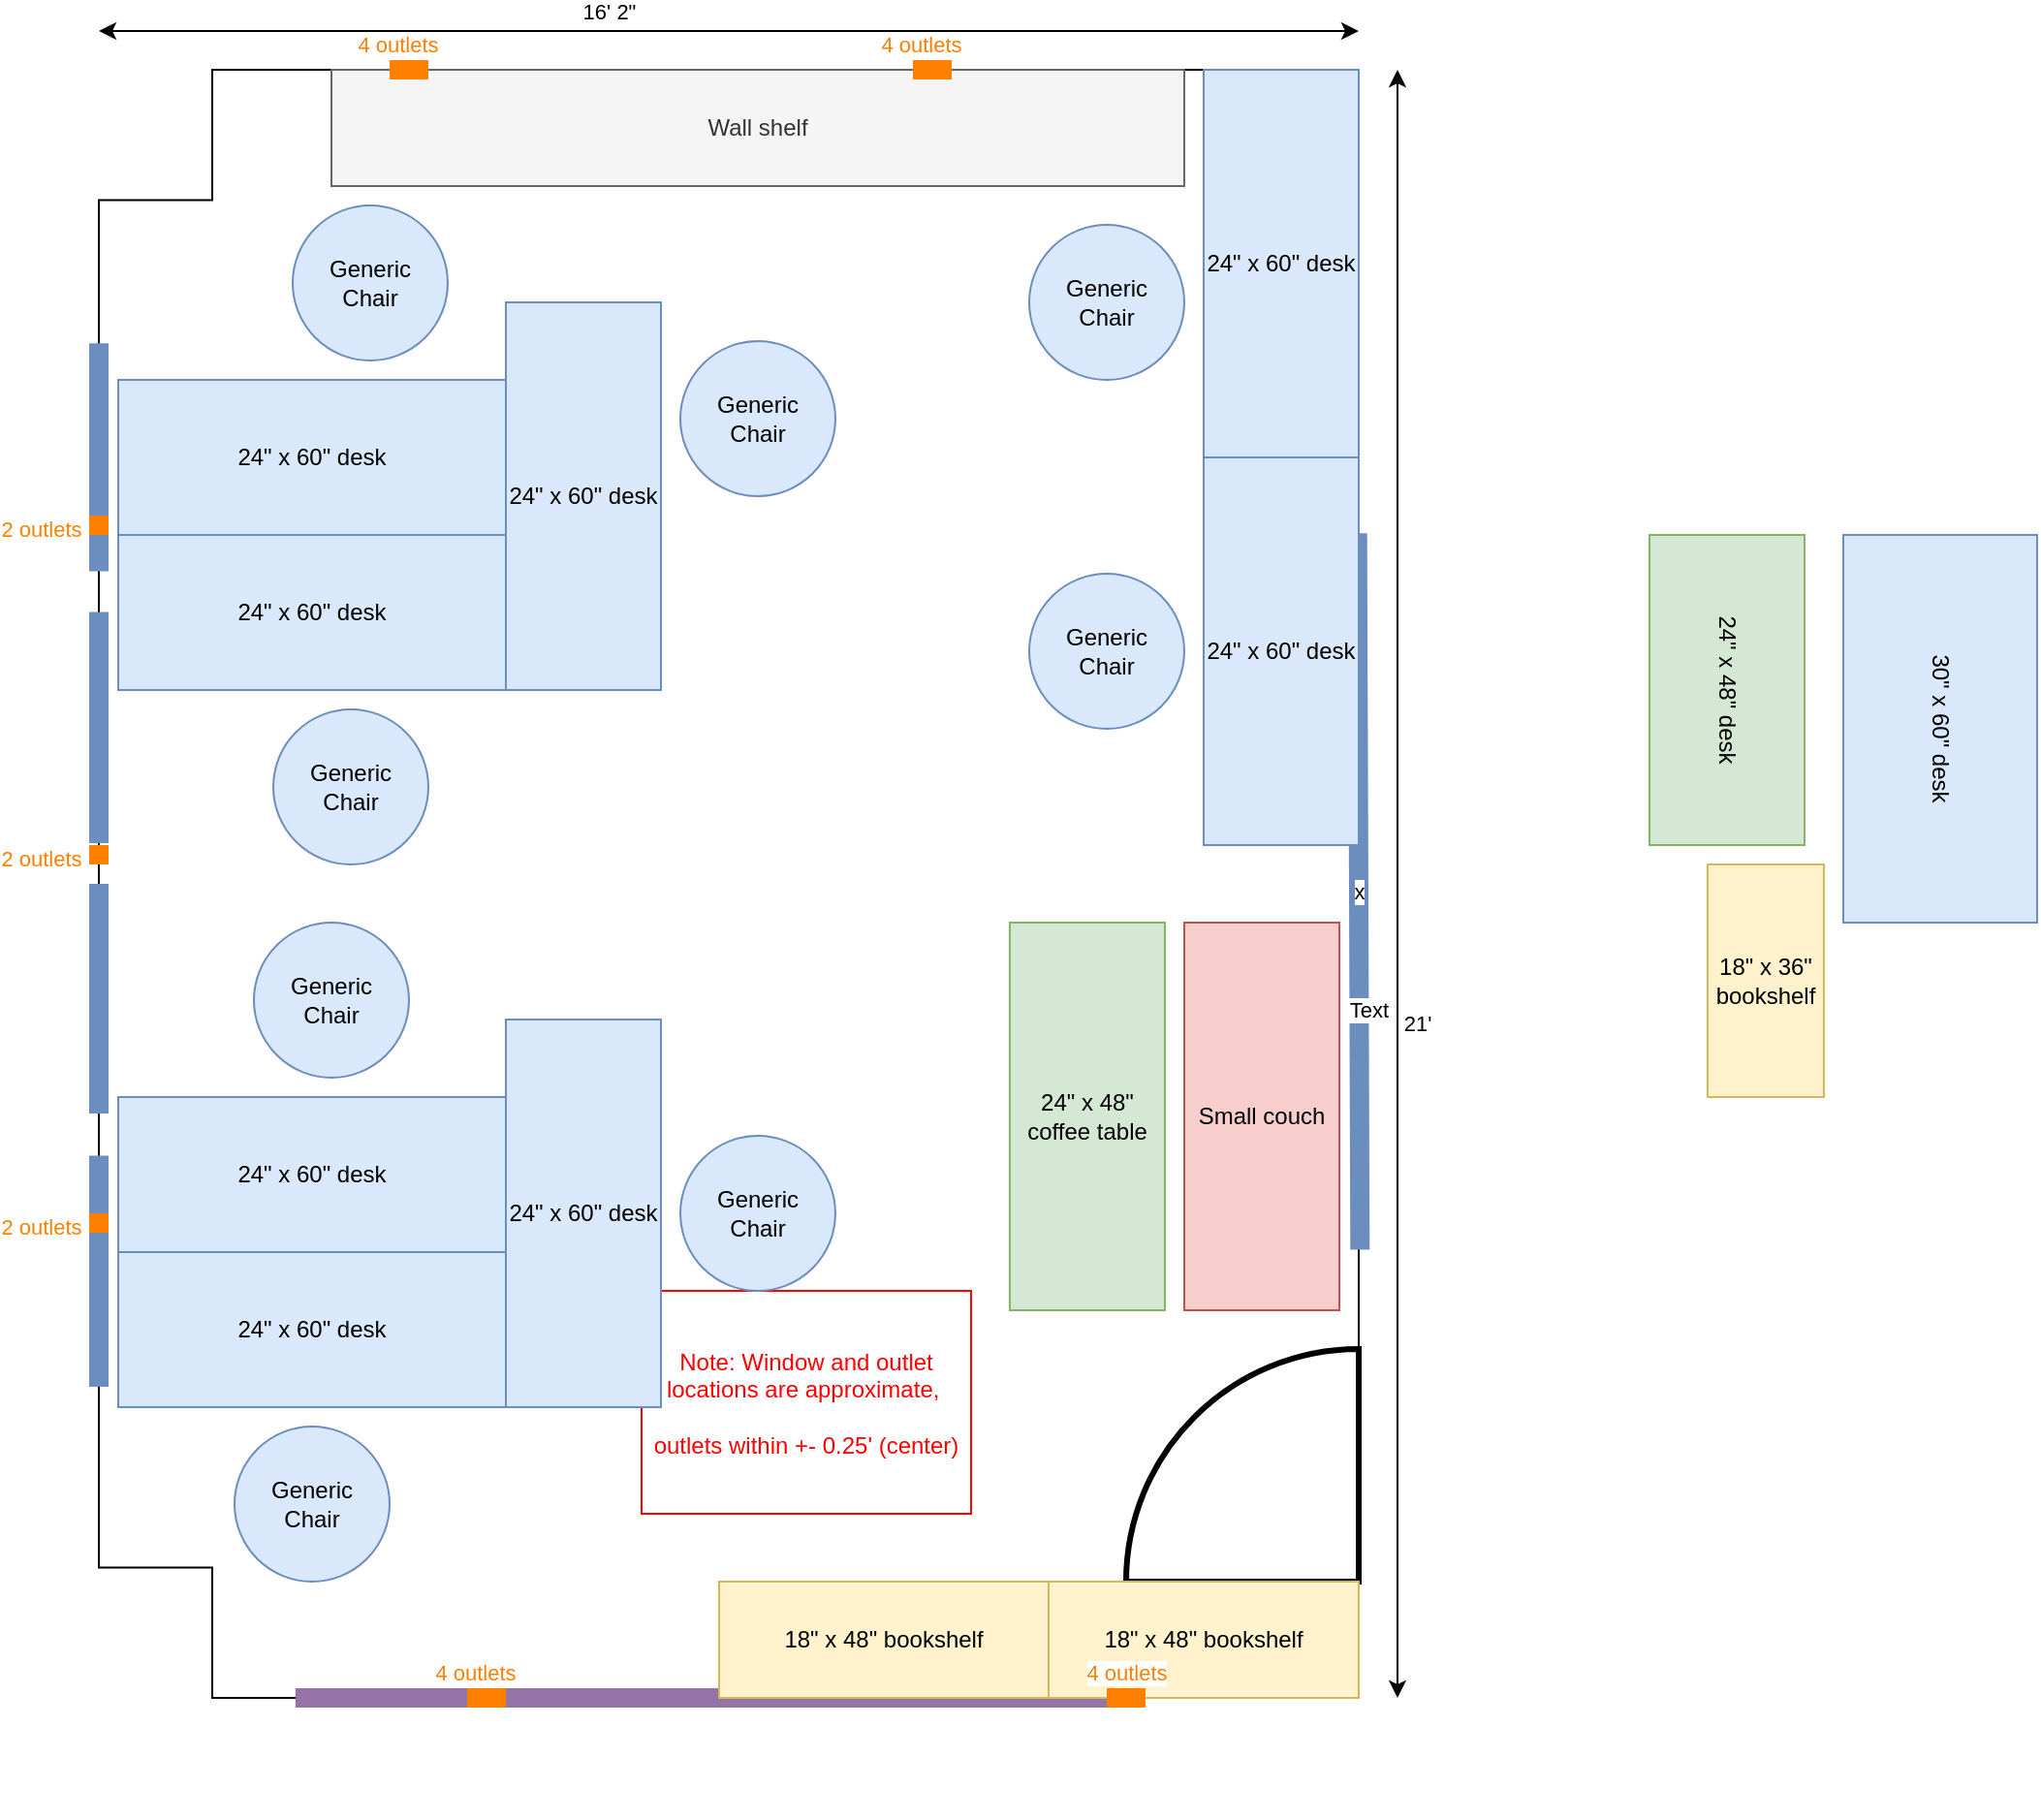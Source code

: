 <mxfile version="20.1.4" type="github"><diagram name="FULL" id="cfkIHiAimT-sdduHXxQH"><mxGraphModel dx="868" dy="492" grid="1" gridSize="10" guides="1" tooltips="1" connect="1" arrows="1" fold="1" page="1" pageScale="1" pageWidth="1500" pageHeight="1500" math="0" shadow="0"><root><mxCell id="ey8v2JyhgUSTHSup6wXb-0"/><mxCell id="ey8v2JyhgUSTHSup6wXb-1" parent="ey8v2JyhgUSTHSup6wXb-0"/><mxCell id="ey8v2JyhgUSTHSup6wXb-2" value="" style="verticalLabelPosition=bottom;verticalAlign=top;html=1;shape=mxgraph.basic.polygon;polyCoords=[[0.91,0],[0.91,0.08],[1,0.08],[1,0.92],[0.91,0.92],[0.91,1],[0,1],[0,0]];polyline=0;rotation=-180;" parent="ey8v2JyhgUSTHSup6wXb-1" vertex="1"><mxGeometry x="320" y="120" width="650" height="840" as="geometry"/></mxCell><mxCell id="ey8v2JyhgUSTHSup6wXb-3" value="x" style="endArrow=none;html=1;rounded=0;fillColor=#dae8fc;strokeColor=#6c8ebf;strokeWidth=10;exitX=0.001;exitY=0.676;exitDx=0;exitDy=0;exitPerimeter=0;entryX=-0.001;entryY=0.236;entryDx=0;entryDy=0;entryPerimeter=0;" parent="ey8v2JyhgUSTHSup6wXb-1" edge="1"><mxGeometry width="50" height="50" relative="1" as="geometry"><mxPoint x="969.35" y="359.16" as="sourcePoint"/><mxPoint x="970.65" y="728.76" as="targetPoint"/></mxGeometry></mxCell><mxCell id="ey8v2JyhgUSTHSup6wXb-4" value="Text" style="edgeLabel;html=1;align=center;verticalAlign=middle;resizable=0;points=[];" parent="ey8v2JyhgUSTHSup6wXb-3" vertex="1" connectable="0"><mxGeometry x="0.33" y="5" relative="1" as="geometry"><mxPoint as="offset"/></mxGeometry></mxCell><mxCell id="ey8v2JyhgUSTHSup6wXb-5" value="" style="endArrow=none;html=1;rounded=0;fillColor=#dae8fc;strokeColor=#6c8ebf;strokeWidth=10;entryX=1;entryY=0.191;entryDx=0;entryDy=0;entryPerimeter=0;exitX=1;exitY=0.333;exitDx=0;exitDy=0;exitPerimeter=0;" parent="ey8v2JyhgUSTHSup6wXb-1" source="ey8v2JyhgUSTHSup6wXb-2" target="ey8v2JyhgUSTHSup6wXb-2" edge="1"><mxGeometry width="50" height="50" relative="1" as="geometry"><mxPoint x="1010" y="400" as="sourcePoint"/><mxPoint x="1010" y="280" as="targetPoint"/></mxGeometry></mxCell><mxCell id="ey8v2JyhgUSTHSup6wXb-6" value="" style="endArrow=none;html=1;rounded=0;fillColor=#dae8fc;strokeColor=#6c8ebf;strokeWidth=10;entryX=1;entryY=0.692;entryDx=0;entryDy=0;entryPerimeter=0;exitX=1;exitY=0.832;exitDx=0;exitDy=0;exitPerimeter=0;" parent="ey8v2JyhgUSTHSup6wXb-1" source="ey8v2JyhgUSTHSup6wXb-2" target="ey8v2JyhgUSTHSup6wXb-2" edge="1"><mxGeometry width="50" height="50" relative="1" as="geometry"><mxPoint x="980" y="820" as="sourcePoint"/><mxPoint x="980" y="700" as="targetPoint"/></mxGeometry></mxCell><mxCell id="ey8v2JyhgUSTHSup6wXb-7" value="" style="endArrow=none;html=1;rounded=0;fillColor=#dae8fc;strokeColor=#6c8ebf;strokeWidth=10;exitX=1;exitY=0.667;exitDx=0;exitDy=0;exitPerimeter=0;entryX=1;entryY=0.525;entryDx=0;entryDy=0;entryPerimeter=0;" parent="ey8v2JyhgUSTHSup6wXb-1" source="ey8v2JyhgUSTHSup6wXb-2" target="ey8v2JyhgUSTHSup6wXb-2" edge="1"><mxGeometry width="50" height="50" relative="1" as="geometry"><mxPoint x="980" y="680" as="sourcePoint"/><mxPoint x="960" y="560" as="targetPoint"/></mxGeometry></mxCell><mxCell id="ey8v2JyhgUSTHSup6wXb-8" value="" style="endArrow=none;html=1;rounded=0;fillColor=#dae8fc;strokeColor=#6c8ebf;strokeWidth=10;exitX=1;exitY=0.5;exitDx=0;exitDy=0;exitPerimeter=0;entryX=1;entryY=0.359;entryDx=0;entryDy=0;entryPerimeter=0;" parent="ey8v2JyhgUSTHSup6wXb-1" source="ey8v2JyhgUSTHSup6wXb-2" target="ey8v2JyhgUSTHSup6wXb-2" edge="1"><mxGeometry width="50" height="50" relative="1" as="geometry"><mxPoint x="980" y="540" as="sourcePoint"/><mxPoint x="980" y="420" as="targetPoint"/></mxGeometry></mxCell><mxCell id="ey8v2JyhgUSTHSup6wXb-9" value="" style="endArrow=none;html=1;rounded=0;fillColor=#e1d5e7;strokeColor=#9673a6;strokeWidth=10;exitX=0.844;exitY=0;exitDx=0;exitDy=0;exitPerimeter=0;entryX=0.198;entryY=0;entryDx=0;entryDy=0;entryPerimeter=0;" parent="ey8v2JyhgUSTHSup6wXb-1" source="ey8v2JyhgUSTHSup6wXb-2" target="ey8v2JyhgUSTHSup6wXb-2" edge="1"><mxGeometry width="50" height="50" relative="1" as="geometry"><mxPoint x="610" y="60" as="sourcePoint"/><mxPoint x="360" y="120" as="targetPoint"/></mxGeometry></mxCell><mxCell id="ey8v2JyhgUSTHSup6wXb-14" value="" style="endArrow=classic;startArrow=classic;html=1;rounded=0;" parent="ey8v2JyhgUSTHSup6wXb-1" edge="1"><mxGeometry width="50" height="50" relative="1" as="geometry"><mxPoint x="320" y="100" as="sourcePoint"/><mxPoint x="970" y="100" as="targetPoint"/></mxGeometry></mxCell><mxCell id="ey8v2JyhgUSTHSup6wXb-15" value="16' 2&quot;" style="edgeLabel;html=1;align=center;verticalAlign=middle;resizable=0;points=[];" parent="ey8v2JyhgUSTHSup6wXb-14" vertex="1" connectable="0"><mxGeometry x="-0.193" y="3" relative="1" as="geometry"><mxPoint y="-7" as="offset"/></mxGeometry></mxCell><mxCell id="ey8v2JyhgUSTHSup6wXb-16" value="" style="endArrow=classic;startArrow=classic;html=1;rounded=0;" parent="ey8v2JyhgUSTHSup6wXb-1" edge="1"><mxGeometry width="50" height="50" relative="1" as="geometry"><mxPoint x="990" y="960" as="sourcePoint"/><mxPoint x="990" y="120" as="targetPoint"/></mxGeometry></mxCell><mxCell id="ey8v2JyhgUSTHSup6wXb-17" value="21'" style="edgeLabel;html=1;align=center;verticalAlign=middle;resizable=0;points=[];" parent="ey8v2JyhgUSTHSup6wXb-16" vertex="1" connectable="0"><mxGeometry x="-0.193" y="3" relative="1" as="geometry"><mxPoint x="13" y="-9" as="offset"/></mxGeometry></mxCell><mxCell id="6NHNc_8Rr3skhuq6CxOa-43" value="" style="verticalLabelPosition=bottom;verticalAlign=top;html=1;shape=mxgraph.basic.pie;startAngle=0;endAngle=0.25;strokeColor=#000000;shadow=0;strokeWidth=3;rotation=-90;" parent="ey8v2JyhgUSTHSup6wXb-1" vertex="1"><mxGeometry x="850" y="780" width="240" height="240" as="geometry"/></mxCell><mxCell id="ey8v2JyhgUSTHSup6wXb-40" value="Windows" parent="ey8v2JyhgUSTHSup6wXb-0"/><mxCell id="6NHNc_8Rr3skhuq6CxOa-24" value="Annotations" parent="ey8v2JyhgUSTHSup6wXb-0"/><mxCell id="6NHNc_8Rr3skhuq6CxOa-25" value="Note: Window and outlet locations are approximate,&amp;nbsp;&lt;br&gt;&lt;br&gt;outlets within +- 0.25' (center)" style="text;html=1;strokeColor=#FF0000;fillColor=none;align=center;verticalAlign=middle;whiteSpace=wrap;rounded=0;fontColor=#FF0000;" parent="6NHNc_8Rr3skhuq6CxOa-24" vertex="1"><mxGeometry x="600" y="750" width="170" height="115" as="geometry"/></mxCell><mxCell id="6NHNc_8Rr3skhuq6CxOa-42" value="Perimeter furniture" parent="ey8v2JyhgUSTHSup6wXb-0" visible="0"/><mxCell id="SyPgG_GoIG9ut0w4v-rR-0" value="Tan rectangular" style="rounded=0;whiteSpace=wrap;html=1;rotation=0;fillColor=#dae8fc;strokeColor=#6c8ebf;direction=south;" parent="6NHNc_8Rr3skhuq6CxOa-42" vertex="1"><mxGeometry x="330" y="610" width="80" height="200" as="geometry"/></mxCell><mxCell id="SyPgG_GoIG9ut0w4v-rR-1" value="Tan rounded end" style="rounded=0;whiteSpace=wrap;html=1;rotation=0;fillColor=#dae8fc;strokeColor=#6c8ebf;direction=north;" parent="6NHNc_8Rr3skhuq6CxOa-42" vertex="1"><mxGeometry x="330" y="410" width="80" height="200" as="geometry"/></mxCell><mxCell id="SyPgG_GoIG9ut0w4v-rR-2" value="White desk" style="rounded=0;whiteSpace=wrap;html=1;rotation=0;fillColor=#dae8fc;strokeColor=#6c8ebf;" parent="6NHNc_8Rr3skhuq6CxOa-42" vertex="1"><mxGeometry x="420" y="120" width="200" height="80" as="geometry"/></mxCell><mxCell id="SyPgG_GoIG9ut0w4v-rR-3" value="White desk" style="rounded=0;whiteSpace=wrap;html=1;rotation=0;fillColor=#dae8fc;strokeColor=#6c8ebf;direction=south;" parent="6NHNc_8Rr3skhuq6CxOa-42" vertex="1"><mxGeometry x="880" y="360" width="80" height="200" as="geometry"/></mxCell><mxCell id="SyPgG_GoIG9ut0w4v-rR-4" value="Tan rounded end" style="rounded=0;whiteSpace=wrap;html=1;rotation=0;fillColor=#dae8fc;strokeColor=#6c8ebf;direction=north;" parent="6NHNc_8Rr3skhuq6CxOa-42" vertex="1"><mxGeometry x="880" y="570" width="80" height="200" as="geometry"/></mxCell><mxCell id="SyPgG_GoIG9ut0w4v-rR-5" value="Tan rectangular" style="rounded=0;whiteSpace=wrap;html=1;rotation=0;fillColor=#dae8fc;strokeColor=#6c8ebf;direction=north;" parent="6NHNc_8Rr3skhuq6CxOa-42" vertex="1"><mxGeometry x="330" y="210" width="80" height="200" as="geometry"/></mxCell><mxCell id="SyPgG_GoIG9ut0w4v-rR-6" value="White desk" style="rounded=0;whiteSpace=wrap;html=1;rotation=0;fillColor=#dae8fc;strokeColor=#6c8ebf;" parent="6NHNc_8Rr3skhuq6CxOa-42" vertex="1"><mxGeometry x="770" y="270" width="200" height="80" as="geometry"/></mxCell><mxCell id="SyPgG_GoIG9ut0w4v-rR-8" value="Tan extra-long" style="rounded=0;whiteSpace=wrap;html=1;rotation=0;fillColor=#dae8fc;strokeColor=#6c8ebf;" parent="6NHNc_8Rr3skhuq6CxOa-42" vertex="1"><mxGeometry x="400" y="870" width="360" height="80" as="geometry"/></mxCell><mxCell id="8DxBXr2Dj_teXoaysnRo-0" value="18&quot; x 48&quot; bookshelf" style="rounded=0;whiteSpace=wrap;html=1;fillColor=#fff2cc;strokeColor=#d6b656;direction=west;" parent="6NHNc_8Rr3skhuq6CxOa-42" vertex="1"><mxGeometry x="810" y="900" width="160" height="60" as="geometry"/></mxCell><mxCell id="8DxBXr2Dj_teXoaysnRo-1" value="Tan short" style="rounded=0;whiteSpace=wrap;html=1;rotation=0;fillColor=#dae8fc;strokeColor=#6c8ebf;" parent="6NHNc_8Rr3skhuq6CxOa-42" vertex="1"><mxGeometry x="550" y="480" width="160" height="80" as="geometry"/></mxCell><mxCell id="md4eb73bnx5T6eNj7xSm-1" value="Remove" parent="ey8v2JyhgUSTHSup6wXb-0" visible="0"/><mxCell id="md4eb73bnx5T6eNj7xSm-2" value="Wall shelf" style="rounded=0;whiteSpace=wrap;html=1;fillColor=#f5f5f5;strokeColor=#666666;fontColor=#333333;" parent="md4eb73bnx5T6eNj7xSm-1" vertex="1"><mxGeometry x="440" y="120" width="440" height="60" as="geometry"/></mxCell><mxCell id="md4eb73bnx5T6eNj7xSm-3" value="Minifridge" style="rounded=0;whiteSpace=wrap;html=1;fillColor=#f5f5f5;strokeColor=#666666;fontColor=#333333;" parent="md4eb73bnx5T6eNj7xSm-1" vertex="1"><mxGeometry x="720" y="280" width="40" height="60" as="geometry"/></mxCell><mxCell id="md4eb73bnx5T6eNj7xSm-4" value="Whiteboard" style="rounded=0;whiteSpace=wrap;html=1;fillColor=#f5f5f5;strokeColor=#666666;fontColor=#333333;" parent="md4eb73bnx5T6eNj7xSm-1" vertex="1"><mxGeometry x="1100" y="360" width="10" height="200" as="geometry"/></mxCell><mxCell id="md4eb73bnx5T6eNj7xSm-7" value="Whiteboard" style="rounded=0;whiteSpace=wrap;html=1;fillColor=#f5f5f5;strokeColor=#666666;fontColor=#333333;" parent="md4eb73bnx5T6eNj7xSm-1" vertex="1"><mxGeometry x="1070" y="360" width="10" height="120" as="geometry"/></mxCell><mxCell id="ey8v2JyhgUSTHSup6wXb-42" value="Alt 3+3+2 furniture" parent="ey8v2JyhgUSTHSup6wXb-0"/><mxCell id="6NHNc_8Rr3skhuq6CxOa-0" value="24&quot; x 60&quot; desk" style="rounded=0;whiteSpace=wrap;html=1;rotation=0;fillColor=#dae8fc;strokeColor=#6c8ebf;" parent="ey8v2JyhgUSTHSup6wXb-42" vertex="1"><mxGeometry x="330" y="730" width="200" height="80" as="geometry"/></mxCell><mxCell id="6NHNc_8Rr3skhuq6CxOa-1" value="18&quot; x 48&quot; bookshelf" style="rounded=0;whiteSpace=wrap;html=1;fillColor=#fff2cc;strokeColor=#d6b656;" parent="ey8v2JyhgUSTHSup6wXb-42" vertex="1"><mxGeometry x="810" y="900" width="160" height="60" as="geometry"/></mxCell><mxCell id="6NHNc_8Rr3skhuq6CxOa-2" value="Small couch" style="rounded=0;whiteSpace=wrap;html=1;strokeColor=#b85450;fillColor=#f8cecc;direction=west;" parent="ey8v2JyhgUSTHSup6wXb-42" vertex="1"><mxGeometry x="880" y="560" width="80" height="200" as="geometry"/></mxCell><mxCell id="6NHNc_8Rr3skhuq6CxOa-3" value="24&quot; x 60&quot; desk" style="rounded=0;whiteSpace=wrap;html=1;rotation=0;fillColor=#dae8fc;strokeColor=#6c8ebf;direction=west;" parent="ey8v2JyhgUSTHSup6wXb-42" vertex="1"><mxGeometry x="330" y="650" width="200" height="80" as="geometry"/></mxCell><mxCell id="6NHNc_8Rr3skhuq6CxOa-4" value="24&quot; x 60&quot; desk" style="rounded=0;whiteSpace=wrap;html=1;rotation=0;fillColor=#dae8fc;strokeColor=#6c8ebf;" parent="ey8v2JyhgUSTHSup6wXb-42" vertex="1"><mxGeometry x="330" y="280" width="200" height="80" as="geometry"/></mxCell><mxCell id="6NHNc_8Rr3skhuq6CxOa-5" value="24&quot; x 60&quot; desk" style="rounded=0;whiteSpace=wrap;html=1;rotation=0;fillColor=#dae8fc;strokeColor=#6c8ebf;direction=south;" parent="ey8v2JyhgUSTHSup6wXb-42" vertex="1"><mxGeometry x="890" y="120" width="80" height="200" as="geometry"/></mxCell><mxCell id="6NHNc_8Rr3skhuq6CxOa-6" value="24&quot; x 60&quot; desk" style="rounded=0;whiteSpace=wrap;html=1;rotation=0;fillColor=#dae8fc;strokeColor=#6c8ebf;direction=west;" parent="ey8v2JyhgUSTHSup6wXb-42" vertex="1"><mxGeometry x="330" y="360" width="200" height="80" as="geometry"/></mxCell><mxCell id="6NHNc_8Rr3skhuq6CxOa-7" value="Generic &lt;br&gt;Chair" style="ellipse;whiteSpace=wrap;html=1;fillColor=#dae8fc;strokeColor=#6c8ebf;" parent="ey8v2JyhgUSTHSup6wXb-42" vertex="1"><mxGeometry x="390" y="820" width="80" height="80" as="geometry"/></mxCell><mxCell id="6NHNc_8Rr3skhuq6CxOa-8" value="Generic &lt;br&gt;Chair" style="ellipse;whiteSpace=wrap;html=1;fillColor=#dae8fc;strokeColor=#6c8ebf;" parent="ey8v2JyhgUSTHSup6wXb-42" vertex="1"><mxGeometry x="400" y="560" width="80" height="80" as="geometry"/></mxCell><mxCell id="6NHNc_8Rr3skhuq6CxOa-9" value="Generic &lt;br&gt;Chair" style="ellipse;whiteSpace=wrap;html=1;fillColor=#dae8fc;strokeColor=#6c8ebf;" parent="ey8v2JyhgUSTHSup6wXb-42" vertex="1"><mxGeometry x="410" y="450" width="80" height="80" as="geometry"/></mxCell><mxCell id="6NHNc_8Rr3skhuq6CxOa-10" value="Generic &lt;br&gt;Chair" style="ellipse;whiteSpace=wrap;html=1;fillColor=#dae8fc;strokeColor=#6c8ebf;" parent="ey8v2JyhgUSTHSup6wXb-42" vertex="1"><mxGeometry x="420" y="190" width="80" height="80" as="geometry"/></mxCell><mxCell id="6NHNc_8Rr3skhuq6CxOa-11" value="24&quot; x 60&quot; desk" style="rounded=0;whiteSpace=wrap;html=1;rotation=0;fillColor=#dae8fc;strokeColor=#6c8ebf;direction=south;" parent="ey8v2JyhgUSTHSup6wXb-42" vertex="1"><mxGeometry x="530" y="240" width="80" height="200" as="geometry"/></mxCell><mxCell id="6NHNc_8Rr3skhuq6CxOa-12" value="Generic &lt;br&gt;Chair" style="ellipse;whiteSpace=wrap;html=1;fillColor=#dae8fc;strokeColor=#6c8ebf;" parent="ey8v2JyhgUSTHSup6wXb-42" vertex="1"><mxGeometry x="800" y="200" width="80" height="80" as="geometry"/></mxCell><mxCell id="6NHNc_8Rr3skhuq6CxOa-13" value="Generic &lt;br&gt;Chair" style="ellipse;whiteSpace=wrap;html=1;fillColor=#dae8fc;strokeColor=#6c8ebf;" parent="ey8v2JyhgUSTHSup6wXb-42" vertex="1"><mxGeometry x="620" y="260" width="80" height="80" as="geometry"/></mxCell><mxCell id="6NHNc_8Rr3skhuq6CxOa-14" value="24&quot; x 48&quot; coffee table" style="rounded=0;whiteSpace=wrap;html=1;rotation=0;fillColor=#d5e8d4;strokeColor=#82b366;direction=south;" parent="ey8v2JyhgUSTHSup6wXb-42" vertex="1"><mxGeometry x="790" y="560" width="80" height="200" as="geometry"/></mxCell><mxCell id="6NHNc_8Rr3skhuq6CxOa-15" value="24&quot; x 60&quot; desk" style="rounded=0;whiteSpace=wrap;html=1;rotation=0;fillColor=#dae8fc;strokeColor=#6c8ebf;direction=south;" parent="ey8v2JyhgUSTHSup6wXb-42" vertex="1"><mxGeometry x="530" y="610" width="80" height="200" as="geometry"/></mxCell><mxCell id="6NHNc_8Rr3skhuq6CxOa-16" value="Generic &lt;br&gt;Chair" style="ellipse;whiteSpace=wrap;html=1;fillColor=#dae8fc;strokeColor=#6c8ebf;" parent="ey8v2JyhgUSTHSup6wXb-42" vertex="1"><mxGeometry x="620" y="670" width="80" height="80" as="geometry"/></mxCell><mxCell id="6NHNc_8Rr3skhuq6CxOa-17" value="24&quot; x 60&quot; desk" style="rounded=0;whiteSpace=wrap;html=1;rotation=0;fillColor=#dae8fc;strokeColor=#6c8ebf;direction=south;" parent="ey8v2JyhgUSTHSup6wXb-42" vertex="1"><mxGeometry x="890" y="320" width="80" height="200" as="geometry"/></mxCell><mxCell id="6NHNc_8Rr3skhuq6CxOa-18" value="Generic &lt;br&gt;Chair" style="ellipse;whiteSpace=wrap;html=1;fillColor=#dae8fc;strokeColor=#6c8ebf;" parent="ey8v2JyhgUSTHSup6wXb-42" vertex="1"><mxGeometry x="800" y="380" width="80" height="80" as="geometry"/></mxCell><mxCell id="6NHNc_8Rr3skhuq6CxOa-19" value="18&quot; x 48&quot; bookshelf" style="rounded=0;whiteSpace=wrap;html=1;fillColor=#fff2cc;strokeColor=#d6b656;direction=west;" parent="ey8v2JyhgUSTHSup6wXb-42" vertex="1"><mxGeometry x="640" y="900" width="170" height="60" as="geometry"/></mxCell><mxCell id="6NHNc_8Rr3skhuq6CxOa-20" value="24&quot; x 48&quot; desk" style="rounded=0;whiteSpace=wrap;html=1;rotation=90;fillColor=#d5e8d4;strokeColor=#82b366;" parent="ey8v2JyhgUSTHSup6wXb-42" vertex="1"><mxGeometry x="1080" y="400" width="160" height="80" as="geometry"/></mxCell><mxCell id="6NHNc_8Rr3skhuq6CxOa-21" value="30&quot; x 60&quot; desk" style="rounded=0;whiteSpace=wrap;html=1;rotation=90;fillColor=#dae8fc;strokeColor=#6c8ebf;" parent="ey8v2JyhgUSTHSup6wXb-42" vertex="1"><mxGeometry x="1170" y="410" width="200" height="100" as="geometry"/></mxCell><mxCell id="6NHNc_8Rr3skhuq6CxOa-22" value="18&quot; x 36&quot; bookshelf" style="rounded=0;whiteSpace=wrap;html=1;fillColor=#fff2cc;strokeColor=#d6b656;direction=south;" parent="ey8v2JyhgUSTHSup6wXb-42" vertex="1"><mxGeometry x="1150" y="530" width="60" height="120" as="geometry"/></mxCell><mxCell id="6NHNc_8Rr3skhuq6CxOa-23" value="Wall shelf" style="rounded=0;whiteSpace=wrap;html=1;fillColor=#f5f5f5;strokeColor=#666666;fontColor=#333333;" parent="ey8v2JyhgUSTHSup6wXb-42" vertex="1"><mxGeometry x="440" y="120" width="440" height="60" as="geometry"/></mxCell><mxCell id="lkfWC7q_pBs8bp8PAqy5-0" value="Proposed 2+2+2" parent="ey8v2JyhgUSTHSup6wXb-0" visible="0"/><mxCell id="lkfWC7q_pBs8bp8PAqy5-1" value="18&quot; x48&quot; bookshelf" style="rounded=0;whiteSpace=wrap;html=1;fillColor=#fff2cc;strokeColor=#d6b656;direction=west;" parent="lkfWC7q_pBs8bp8PAqy5-0" vertex="1"><mxGeometry x="800" y="490" width="160" height="60" as="geometry"/></mxCell><mxCell id="lkfWC7q_pBs8bp8PAqy5-2" value="18&quot; x 48&quot; bookshelf" style="rounded=0;whiteSpace=wrap;html=1;fillColor=#fff2cc;strokeColor=#d6b656;" parent="lkfWC7q_pBs8bp8PAqy5-0" vertex="1"><mxGeometry x="800" y="900" width="170" height="60" as="geometry"/></mxCell><mxCell id="lkfWC7q_pBs8bp8PAqy5-3" value="Small couch" style="rounded=0;whiteSpace=wrap;html=1;strokeColor=#b85450;fillColor=#f8cecc;direction=west;" parent="lkfWC7q_pBs8bp8PAqy5-0" vertex="1"><mxGeometry x="880" y="560" width="80" height="200" as="geometry"/></mxCell><mxCell id="lkfWC7q_pBs8bp8PAqy5-4" value="24&quot; x 60&quot; desk" style="rounded=0;whiteSpace=wrap;html=1;rotation=0;fillColor=#dae8fc;strokeColor=#6c8ebf;direction=east;" parent="lkfWC7q_pBs8bp8PAqy5-0" vertex="1"><mxGeometry x="330" y="585" width="200" height="80" as="geometry"/></mxCell><mxCell id="lkfWC7q_pBs8bp8PAqy5-5" value="24&quot; x 60&quot; desk" style="rounded=0;whiteSpace=wrap;html=1;rotation=0;fillColor=#dae8fc;strokeColor=#6c8ebf;direction=south;" parent="lkfWC7q_pBs8bp8PAqy5-0" vertex="1"><mxGeometry x="710" y="120" width="80" height="200" as="geometry"/></mxCell><mxCell id="lkfWC7q_pBs8bp8PAqy5-6" value="24&quot; x 60&quot; desk" style="rounded=0;whiteSpace=wrap;html=1;rotation=0;fillColor=#dae8fc;strokeColor=#6c8ebf;direction=north;" parent="lkfWC7q_pBs8bp8PAqy5-0" vertex="1"><mxGeometry x="790" y="120" width="80" height="200" as="geometry"/></mxCell><mxCell id="lkfWC7q_pBs8bp8PAqy5-7" value="Generic &lt;br&gt;Chair" style="ellipse;whiteSpace=wrap;html=1;fillColor=#dae8fc;strokeColor=#6c8ebf;" parent="lkfWC7q_pBs8bp8PAqy5-0" vertex="1"><mxGeometry x="390" y="745" width="80" height="80" as="geometry"/></mxCell><mxCell id="lkfWC7q_pBs8bp8PAqy5-8" value="Generic &lt;br&gt;Chair" style="ellipse;whiteSpace=wrap;html=1;fillColor=#dae8fc;strokeColor=#6c8ebf;" parent="lkfWC7q_pBs8bp8PAqy5-0" vertex="1"><mxGeometry x="390" y="505" width="80" height="80" as="geometry"/></mxCell><mxCell id="lkfWC7q_pBs8bp8PAqy5-9" value="Generic &lt;br&gt;Chair" style="ellipse;whiteSpace=wrap;html=1;fillColor=#dae8fc;strokeColor=#6c8ebf;" parent="lkfWC7q_pBs8bp8PAqy5-0" vertex="1"><mxGeometry x="630" y="180" width="80" height="80" as="geometry"/></mxCell><mxCell id="lkfWC7q_pBs8bp8PAqy5-10" value="24&quot; x 48&quot; coffee table" style="rounded=0;whiteSpace=wrap;html=1;rotation=0;fillColor=#d5e8d4;strokeColor=#82b366;direction=south;" parent="lkfWC7q_pBs8bp8PAqy5-0" vertex="1"><mxGeometry x="790" y="560" width="80" height="200" as="geometry"/></mxCell><mxCell id="lkfWC7q_pBs8bp8PAqy5-12" value="24&quot; x 60&quot; desk" style="rounded=0;whiteSpace=wrap;html=1;rotation=0;fillColor=#dae8fc;strokeColor=#6c8ebf;direction=west;" parent="lkfWC7q_pBs8bp8PAqy5-0" vertex="1"><mxGeometry x="330" y="665" width="200" height="80" as="geometry"/></mxCell><mxCell id="lkfWC7q_pBs8bp8PAqy5-14" value="Generic &lt;br&gt;Chair" style="ellipse;whiteSpace=wrap;html=1;fillColor=#dae8fc;strokeColor=#6c8ebf;" parent="lkfWC7q_pBs8bp8PAqy5-0" vertex="1"><mxGeometry x="870" y="180" width="80" height="80" as="geometry"/></mxCell><mxCell id="lkfWC7q_pBs8bp8PAqy5-15" value="24&quot; x 60&quot; desk" style="rounded=0;whiteSpace=wrap;html=1;rotation=0;fillColor=#dae8fc;strokeColor=#6c8ebf;" parent="lkfWC7q_pBs8bp8PAqy5-0" vertex="1"><mxGeometry x="330" y="300" width="200" height="80" as="geometry"/></mxCell><mxCell id="lkfWC7q_pBs8bp8PAqy5-16" value="24&quot; x 60&quot; desk" style="rounded=0;whiteSpace=wrap;html=1;rotation=0;fillColor=#dae8fc;strokeColor=#6c8ebf;direction=west;" parent="lkfWC7q_pBs8bp8PAqy5-0" vertex="1"><mxGeometry x="330" y="220" width="200" height="80" as="geometry"/></mxCell><mxCell id="lkfWC7q_pBs8bp8PAqy5-17" value="Generic &lt;br&gt;Chair" style="ellipse;whiteSpace=wrap;html=1;fillColor=#dae8fc;strokeColor=#6c8ebf;" parent="lkfWC7q_pBs8bp8PAqy5-0" vertex="1"><mxGeometry x="390" y="380" width="80" height="80" as="geometry"/></mxCell><mxCell id="lkfWC7q_pBs8bp8PAqy5-18" value="Generic &lt;br&gt;Chair" style="ellipse;whiteSpace=wrap;html=1;fillColor=#dae8fc;strokeColor=#6c8ebf;" parent="lkfWC7q_pBs8bp8PAqy5-0" vertex="1"><mxGeometry x="390" y="140" width="80" height="80" as="geometry"/></mxCell><mxCell id="lkfWC7q_pBs8bp8PAqy5-19" value="24&quot; x 60&quot; desk&lt;br&gt;(flex?)" style="rounded=0;whiteSpace=wrap;html=1;rotation=0;direction=east;fillColor=#FFFFFF;strokeColor=#6c8ebf;" parent="lkfWC7q_pBs8bp8PAqy5-0" vertex="1"><mxGeometry x="390" y="870" width="200" height="80" as="geometry"/></mxCell><mxCell id="lkfWC7q_pBs8bp8PAqy5-20" value="24&quot; x 60&quot; desk&lt;br&gt;(flex?)" style="rounded=0;whiteSpace=wrap;html=1;rotation=0;direction=east;fillColor=#FFFFFF;strokeColor=#6c8ebf;" parent="lkfWC7q_pBs8bp8PAqy5-0" vertex="1"><mxGeometry x="590" y="870" width="200" height="80" as="geometry"/></mxCell><mxCell id="vNGhFJvk4hw9cwev_HnV-0" value="Proposed 3+3+2" parent="ey8v2JyhgUSTHSup6wXb-0" visible="0"/><mxCell id="vNGhFJvk4hw9cwev_HnV-1" value="18&quot; x48&quot; bookshelf" style="rounded=0;whiteSpace=wrap;html=1;fillColor=#fff2cc;strokeColor=#d6b656;direction=west;" parent="vNGhFJvk4hw9cwev_HnV-0" vertex="1"><mxGeometry x="800" y="500" width="160" height="60" as="geometry"/></mxCell><mxCell id="vNGhFJvk4hw9cwev_HnV-2" value="18&quot; x 48&quot; bookshelf" style="rounded=0;whiteSpace=wrap;html=1;fillColor=#fff2cc;strokeColor=#d6b656;" parent="vNGhFJvk4hw9cwev_HnV-0" vertex="1"><mxGeometry x="800" y="900" width="170" height="60" as="geometry"/></mxCell><mxCell id="vNGhFJvk4hw9cwev_HnV-3" value="Small couch" style="rounded=0;whiteSpace=wrap;html=1;strokeColor=#b85450;fillColor=#f8cecc;direction=west;" parent="vNGhFJvk4hw9cwev_HnV-0" vertex="1"><mxGeometry x="880" y="560" width="80" height="200" as="geometry"/></mxCell><mxCell id="vNGhFJvk4hw9cwev_HnV-4" value="24&quot; x 60&quot; desk" style="rounded=0;whiteSpace=wrap;html=1;rotation=0;fillColor=#dae8fc;strokeColor=#6c8ebf;direction=east;" parent="vNGhFJvk4hw9cwev_HnV-0" vertex="1"><mxGeometry x="330" y="620" width="200" height="80" as="geometry"/></mxCell><mxCell id="vNGhFJvk4hw9cwev_HnV-5" value="24&quot; x 60&quot; desk" style="rounded=0;whiteSpace=wrap;html=1;rotation=0;fillColor=#dae8fc;strokeColor=#6c8ebf;direction=south;" parent="vNGhFJvk4hw9cwev_HnV-0" vertex="1"><mxGeometry x="730" y="120" width="80" height="200" as="geometry"/></mxCell><mxCell id="vNGhFJvk4hw9cwev_HnV-6" value="24&quot; x 60&quot; desk" style="rounded=0;whiteSpace=wrap;html=1;rotation=0;fillColor=#dae8fc;strokeColor=#6c8ebf;direction=north;" parent="vNGhFJvk4hw9cwev_HnV-0" vertex="1"><mxGeometry x="810" y="120" width="80" height="200" as="geometry"/></mxCell><mxCell id="vNGhFJvk4hw9cwev_HnV-7" value="Generic &lt;br&gt;Chair" style="ellipse;whiteSpace=wrap;html=1;fillColor=#dae8fc;strokeColor=#6c8ebf;" parent="vNGhFJvk4hw9cwev_HnV-0" vertex="1"><mxGeometry x="390" y="780" width="80" height="80" as="geometry"/></mxCell><mxCell id="vNGhFJvk4hw9cwev_HnV-8" value="Generic &lt;br&gt;Chair" style="ellipse;whiteSpace=wrap;html=1;fillColor=#dae8fc;strokeColor=#6c8ebf;" parent="vNGhFJvk4hw9cwev_HnV-0" vertex="1"><mxGeometry x="390" y="540" width="80" height="80" as="geometry"/></mxCell><mxCell id="vNGhFJvk4hw9cwev_HnV-9" value="Generic &lt;br&gt;Chair" style="ellipse;whiteSpace=wrap;html=1;fillColor=#dae8fc;strokeColor=#6c8ebf;" parent="vNGhFJvk4hw9cwev_HnV-0" vertex="1"><mxGeometry x="650" y="180" width="80" height="80" as="geometry"/></mxCell><mxCell id="vNGhFJvk4hw9cwev_HnV-10" value="24&quot; x 48&quot; coffee table" style="rounded=0;whiteSpace=wrap;html=1;rotation=0;fillColor=#d5e8d4;strokeColor=#82b366;direction=south;" parent="vNGhFJvk4hw9cwev_HnV-0" vertex="1"><mxGeometry x="790" y="560" width="80" height="200" as="geometry"/></mxCell><mxCell id="vNGhFJvk4hw9cwev_HnV-11" value="24&quot; x 60&quot; desk&lt;br&gt;(flex?)" style="rounded=0;whiteSpace=wrap;html=1;rotation=0;fillColor=#FFFFFF;strokeColor=#6c8ebf;direction=south;" parent="vNGhFJvk4hw9cwev_HnV-0" vertex="1"><mxGeometry x="1230" y="540" width="80" height="200" as="geometry"/></mxCell><mxCell id="vNGhFJvk4hw9cwev_HnV-12" value="24&quot; x 60&quot; desk" style="rounded=0;whiteSpace=wrap;html=1;rotation=0;fillColor=#dae8fc;strokeColor=#6c8ebf;direction=west;" parent="vNGhFJvk4hw9cwev_HnV-0" vertex="1"><mxGeometry x="330" y="700" width="200" height="80" as="geometry"/></mxCell><mxCell id="vNGhFJvk4hw9cwev_HnV-13" value="24&quot; x 60&quot; desk&lt;br&gt;(flex?)" style="rounded=0;whiteSpace=wrap;html=1;rotation=0;direction=east;fillColor=#FFFFFF;strokeColor=#6c8ebf;" parent="vNGhFJvk4hw9cwev_HnV-0" vertex="1"><mxGeometry x="690" y="320" width="200" height="80" as="geometry"/></mxCell><mxCell id="vNGhFJvk4hw9cwev_HnV-14" value="Generic &lt;br&gt;Chair" style="ellipse;whiteSpace=wrap;html=1;fillColor=#dae8fc;strokeColor=#6c8ebf;" parent="vNGhFJvk4hw9cwev_HnV-0" vertex="1"><mxGeometry x="890" y="180" width="80" height="80" as="geometry"/></mxCell><mxCell id="vNGhFJvk4hw9cwev_HnV-15" value="24&quot; x 60&quot; desk" style="rounded=0;whiteSpace=wrap;html=1;rotation=0;fillColor=#dae8fc;strokeColor=#6c8ebf;" parent="vNGhFJvk4hw9cwev_HnV-0" vertex="1"><mxGeometry x="1070" y="390" width="200" height="80" as="geometry"/></mxCell><mxCell id="vNGhFJvk4hw9cwev_HnV-16" value="24&quot; x 60&quot; desk" style="rounded=0;whiteSpace=wrap;html=1;rotation=0;fillColor=#dae8fc;strokeColor=#6c8ebf;direction=west;" parent="vNGhFJvk4hw9cwev_HnV-0" vertex="1"><mxGeometry x="410" y="340" width="200" height="80" as="geometry"/></mxCell><mxCell id="vNGhFJvk4hw9cwev_HnV-17" value="Generic &lt;br&gt;Chair" style="ellipse;whiteSpace=wrap;html=1;fillColor=#dae8fc;strokeColor=#6c8ebf;" parent="vNGhFJvk4hw9cwev_HnV-0" vertex="1"><mxGeometry x="450" y="420" width="80" height="80" as="geometry"/></mxCell><mxCell id="vNGhFJvk4hw9cwev_HnV-18" value="Generic &lt;br&gt;Chair" style="ellipse;whiteSpace=wrap;html=1;fillColor=#dae8fc;strokeColor=#6c8ebf;" parent="vNGhFJvk4hw9cwev_HnV-0" vertex="1"><mxGeometry x="1090" y="660" width="80" height="80" as="geometry"/></mxCell><mxCell id="vNGhFJvk4hw9cwev_HnV-19" value="24&quot; x 60&quot; desk&lt;br&gt;(flex?)" style="rounded=0;whiteSpace=wrap;html=1;rotation=0;direction=east;fillColor=#FFFFFF;strokeColor=#6c8ebf;" parent="vNGhFJvk4hw9cwev_HnV-0" vertex="1"><mxGeometry x="1080" y="850" width="200" height="80" as="geometry"/></mxCell><mxCell id="vNGhFJvk4hw9cwev_HnV-20" value="24&quot; x 60&quot; desk&lt;br&gt;(flex?)" style="rounded=0;whiteSpace=wrap;html=1;rotation=0;direction=east;fillColor=#FFFFFF;strokeColor=#6c8ebf;" parent="vNGhFJvk4hw9cwev_HnV-0" vertex="1"><mxGeometry x="590" y="870" width="200" height="80" as="geometry"/></mxCell><mxCell id="vNGhFJvk4hw9cwev_HnV-21" value="24&quot; x 60&quot; desk" style="rounded=0;whiteSpace=wrap;html=1;rotation=0;fillColor=#dae8fc;strokeColor=#6c8ebf;direction=south;" parent="vNGhFJvk4hw9cwev_HnV-0" vertex="1"><mxGeometry x="410" y="140" width="80" height="200" as="geometry"/></mxCell><mxCell id="vNGhFJvk4hw9cwev_HnV-22" value="24&quot; x 60&quot; desk" style="rounded=0;whiteSpace=wrap;html=1;rotation=0;fillColor=#dae8fc;strokeColor=#6c8ebf;direction=north;" parent="vNGhFJvk4hw9cwev_HnV-0" vertex="1"><mxGeometry x="490" y="140" width="80" height="200" as="geometry"/></mxCell><mxCell id="vNGhFJvk4hw9cwev_HnV-23" value="Generic &lt;br&gt;Chair" style="ellipse;whiteSpace=wrap;html=1;fillColor=#dae8fc;strokeColor=#6c8ebf;" parent="vNGhFJvk4hw9cwev_HnV-0" vertex="1"><mxGeometry x="330" y="200" width="80" height="80" as="geometry"/></mxCell><mxCell id="vNGhFJvk4hw9cwev_HnV-24" value="Generic &lt;br&gt;Chair" style="ellipse;whiteSpace=wrap;html=1;fillColor=#dae8fc;strokeColor=#6c8ebf;" parent="vNGhFJvk4hw9cwev_HnV-0" vertex="1"><mxGeometry x="570" y="200" width="80" height="80" as="geometry"/></mxCell><mxCell id="ey8v2JyhgUSTHSup6wXb-41" value="Outlets" parent="ey8v2JyhgUSTHSup6wXb-0"/><mxCell id="6NHNc_8Rr3skhuq6CxOa-26" value="" style="endArrow=none;html=1;rounded=0;fillColor=#dae8fc;strokeColor=#FF8000;strokeWidth=10;fontColor=#FF0000;" parent="ey8v2JyhgUSTHSup6wXb-41" edge="1"><mxGeometry width="50" height="50" relative="1" as="geometry"><mxPoint x="320" y="720" as="sourcePoint"/><mxPoint x="320" y="710" as="targetPoint"/></mxGeometry></mxCell><mxCell id="6NHNc_8Rr3skhuq6CxOa-27" value="&lt;font color=&quot;#ff8000&quot;&gt;2 outlets&lt;/font&gt;" style="edgeLabel;html=1;align=center;verticalAlign=middle;resizable=0;points=[];fontColor=#FF0000;" parent="6NHNc_8Rr3skhuq6CxOa-26" vertex="1" connectable="0"><mxGeometry x="-0.282" y="-3" relative="1" as="geometry"><mxPoint x="-33" as="offset"/></mxGeometry></mxCell><mxCell id="6NHNc_8Rr3skhuq6CxOa-29" value="" style="endArrow=none;html=1;rounded=0;fillColor=#dae8fc;strokeColor=#FF8000;strokeWidth=10;fontColor=#FF0000;" parent="ey8v2JyhgUSTHSup6wXb-41" edge="1"><mxGeometry width="50" height="50" relative="1" as="geometry"><mxPoint x="320" y="530" as="sourcePoint"/><mxPoint x="320" y="520" as="targetPoint"/></mxGeometry></mxCell><mxCell id="6NHNc_8Rr3skhuq6CxOa-30" value="&lt;font color=&quot;#ff8000&quot;&gt;2 outlets&lt;/font&gt;" style="edgeLabel;html=1;align=center;verticalAlign=middle;resizable=0;points=[];fontColor=#FF0000;" parent="6NHNc_8Rr3skhuq6CxOa-29" vertex="1" connectable="0"><mxGeometry x="-0.282" y="-3" relative="1" as="geometry"><mxPoint x="-33" as="offset"/></mxGeometry></mxCell><mxCell id="6NHNc_8Rr3skhuq6CxOa-31" value="" style="endArrow=none;html=1;rounded=0;fillColor=#dae8fc;strokeColor=#FF8000;strokeWidth=10;fontColor=#FF0000;" parent="ey8v2JyhgUSTHSup6wXb-41" edge="1"><mxGeometry width="50" height="50" relative="1" as="geometry"><mxPoint x="320" y="360" as="sourcePoint"/><mxPoint x="320" y="350" as="targetPoint"/></mxGeometry></mxCell><mxCell id="6NHNc_8Rr3skhuq6CxOa-32" value="&lt;font color=&quot;#ff8000&quot;&gt;2 outlets&lt;/font&gt;" style="edgeLabel;html=1;align=center;verticalAlign=middle;resizable=0;points=[];fontColor=#FF0000;" parent="6NHNc_8Rr3skhuq6CxOa-31" vertex="1" connectable="0"><mxGeometry x="-0.282" y="-3" relative="1" as="geometry"><mxPoint x="-33" as="offset"/></mxGeometry></mxCell><mxCell id="6NHNc_8Rr3skhuq6CxOa-33" value="" style="endArrow=none;html=1;rounded=0;fillColor=#dae8fc;strokeColor=#FF8000;strokeWidth=10;fontColor=#FF0000;" parent="ey8v2JyhgUSTHSup6wXb-41" edge="1"><mxGeometry width="50" height="50" relative="1" as="geometry"><mxPoint x="490" y="120" as="sourcePoint"/><mxPoint x="470" y="120" as="targetPoint"/></mxGeometry></mxCell><mxCell id="6NHNc_8Rr3skhuq6CxOa-34" value="&lt;font color=&quot;#ff8000&quot;&gt;4 outlets&lt;/font&gt;" style="edgeLabel;html=1;align=center;verticalAlign=middle;resizable=0;points=[];fontColor=#FF0000;" parent="6NHNc_8Rr3skhuq6CxOa-33" vertex="1" connectable="0"><mxGeometry x="-0.282" y="-3" relative="1" as="geometry"><mxPoint x="-9" y="-10" as="offset"/></mxGeometry></mxCell><mxCell id="6NHNc_8Rr3skhuq6CxOa-35" value="" style="endArrow=none;html=1;rounded=0;fillColor=#dae8fc;strokeColor=#FF8000;strokeWidth=10;fontColor=#FF0000;" parent="ey8v2JyhgUSTHSup6wXb-41" edge="1"><mxGeometry width="50" height="50" relative="1" as="geometry"><mxPoint x="760" y="120" as="sourcePoint"/><mxPoint x="740" y="120" as="targetPoint"/></mxGeometry></mxCell><mxCell id="6NHNc_8Rr3skhuq6CxOa-36" value="&lt;font color=&quot;#ff8000&quot;&gt;4 outlets&lt;/font&gt;" style="edgeLabel;html=1;align=center;verticalAlign=middle;resizable=0;points=[];fontColor=#FF0000;" parent="6NHNc_8Rr3skhuq6CxOa-35" vertex="1" connectable="0"><mxGeometry x="-0.282" y="-3" relative="1" as="geometry"><mxPoint x="-9" y="-10" as="offset"/></mxGeometry></mxCell><mxCell id="6NHNc_8Rr3skhuq6CxOa-37" value="" style="endArrow=none;html=1;rounded=0;fillColor=#dae8fc;strokeColor=#FF8000;strokeWidth=10;fontColor=#FF0000;" parent="ey8v2JyhgUSTHSup6wXb-41" edge="1"><mxGeometry width="50" height="50" relative="1" as="geometry"><mxPoint x="530" y="960" as="sourcePoint"/><mxPoint x="510" y="960" as="targetPoint"/></mxGeometry></mxCell><mxCell id="6NHNc_8Rr3skhuq6CxOa-38" value="&lt;font color=&quot;#ff8000&quot;&gt;4 outlets&lt;/font&gt;" style="edgeLabel;html=1;align=center;verticalAlign=middle;resizable=0;points=[];fontColor=#FF0000;" parent="6NHNc_8Rr3skhuq6CxOa-37" vertex="1" connectable="0"><mxGeometry x="-0.282" y="-3" relative="1" as="geometry"><mxPoint x="-9" y="-10" as="offset"/></mxGeometry></mxCell><mxCell id="6NHNc_8Rr3skhuq6CxOa-39" value="" style="endArrow=none;html=1;rounded=0;fillColor=#dae8fc;strokeColor=#FF8000;strokeWidth=10;fontColor=#FF0000;" parent="ey8v2JyhgUSTHSup6wXb-41" edge="1"><mxGeometry width="50" height="50" relative="1" as="geometry"><mxPoint x="860" y="960" as="sourcePoint"/><mxPoint x="840" y="960" as="targetPoint"/></mxGeometry></mxCell><mxCell id="6NHNc_8Rr3skhuq6CxOa-40" value="&lt;font color=&quot;#ff8000&quot;&gt;4 outlets&lt;/font&gt;" style="edgeLabel;html=1;align=center;verticalAlign=middle;resizable=0;points=[];fontColor=#FF0000;" parent="6NHNc_8Rr3skhuq6CxOa-39" vertex="1" connectable="0"><mxGeometry x="-0.282" y="-3" relative="1" as="geometry"><mxPoint x="-3" y="-10" as="offset"/></mxGeometry></mxCell></root></mxGraphModel></diagram></mxfile>